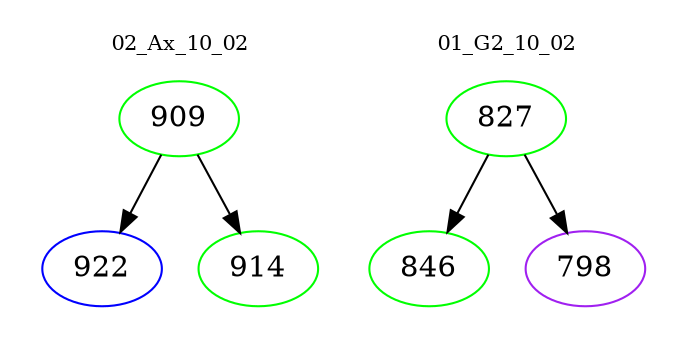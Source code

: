 digraph{
subgraph cluster_0 {
color = white
label = "02_Ax_10_02";
fontsize=10;
T0_909 [label="909", color="green"]
T0_909 -> T0_922 [color="black"]
T0_922 [label="922", color="blue"]
T0_909 -> T0_914 [color="black"]
T0_914 [label="914", color="green"]
}
subgraph cluster_1 {
color = white
label = "01_G2_10_02";
fontsize=10;
T1_827 [label="827", color="green"]
T1_827 -> T1_846 [color="black"]
T1_846 [label="846", color="green"]
T1_827 -> T1_798 [color="black"]
T1_798 [label="798", color="purple"]
}
}
